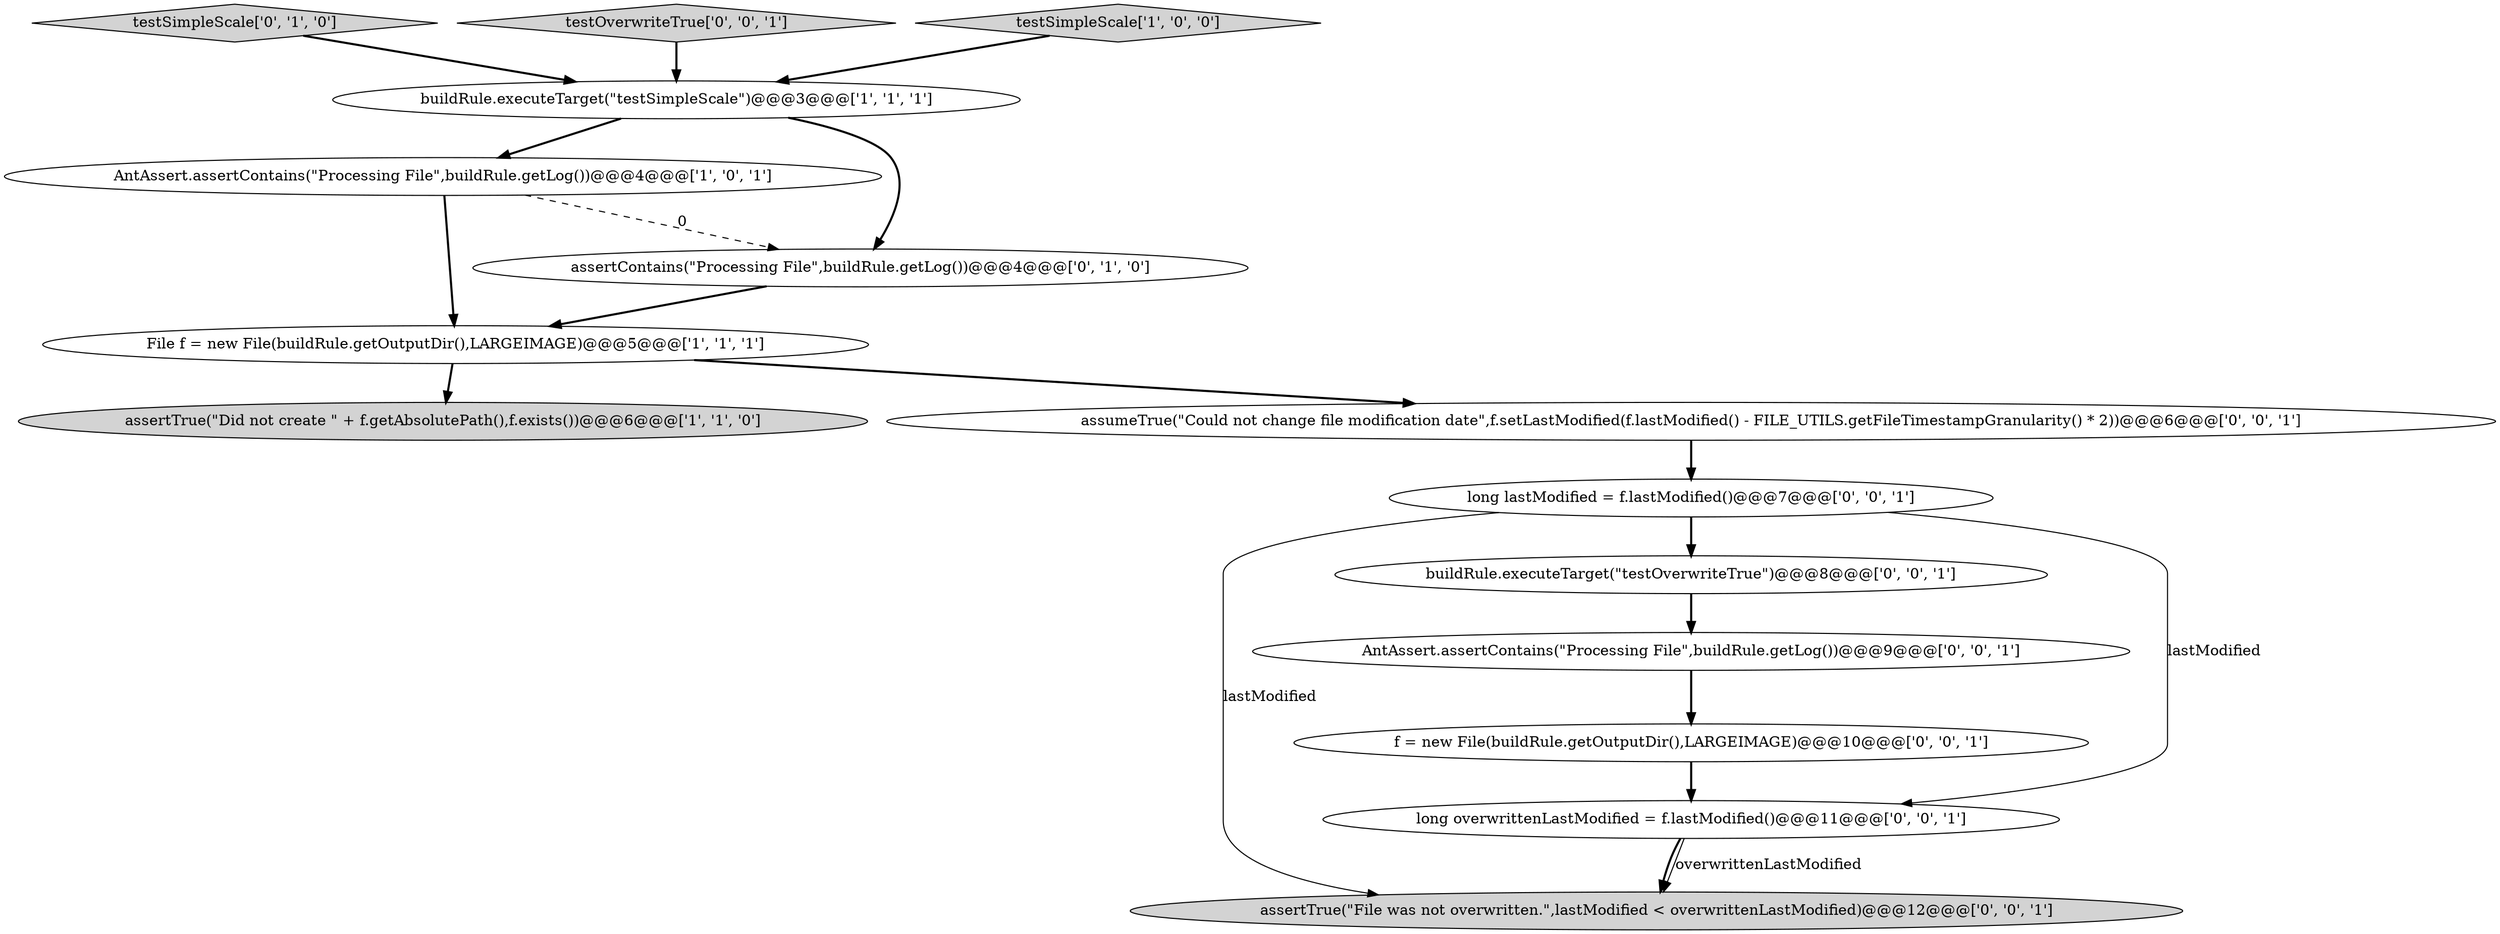 digraph {
7 [style = filled, label = "long lastModified = f.lastModified()@@@7@@@['0', '0', '1']", fillcolor = white, shape = ellipse image = "AAA0AAABBB3BBB"];
14 [style = filled, label = "assertTrue(\"File was not overwritten.\",lastModified < overwrittenLastModified)@@@12@@@['0', '0', '1']", fillcolor = lightgray, shape = ellipse image = "AAA0AAABBB3BBB"];
12 [style = filled, label = "buildRule.executeTarget(\"testOverwriteTrue\")@@@8@@@['0', '0', '1']", fillcolor = white, shape = ellipse image = "AAA0AAABBB3BBB"];
4 [style = filled, label = "assertTrue(\"Did not create \" + f.getAbsolutePath(),f.exists())@@@6@@@['1', '1', '0']", fillcolor = lightgray, shape = ellipse image = "AAA0AAABBB1BBB"];
2 [style = filled, label = "buildRule.executeTarget(\"testSimpleScale\")@@@3@@@['1', '1', '1']", fillcolor = white, shape = ellipse image = "AAA0AAABBB1BBB"];
5 [style = filled, label = "testSimpleScale['0', '1', '0']", fillcolor = lightgray, shape = diamond image = "AAA0AAABBB2BBB"];
1 [style = filled, label = "File f = new File(buildRule.getOutputDir(),LARGEIMAGE)@@@5@@@['1', '1', '1']", fillcolor = white, shape = ellipse image = "AAA0AAABBB1BBB"];
9 [style = filled, label = "AntAssert.assertContains(\"Processing File\",buildRule.getLog())@@@9@@@['0', '0', '1']", fillcolor = white, shape = ellipse image = "AAA0AAABBB3BBB"];
11 [style = filled, label = "assumeTrue(\"Could not change file modification date\",f.setLastModified(f.lastModified() - FILE_UTILS.getFileTimestampGranularity() * 2))@@@6@@@['0', '0', '1']", fillcolor = white, shape = ellipse image = "AAA0AAABBB3BBB"];
8 [style = filled, label = "long overwrittenLastModified = f.lastModified()@@@11@@@['0', '0', '1']", fillcolor = white, shape = ellipse image = "AAA0AAABBB3BBB"];
13 [style = filled, label = "f = new File(buildRule.getOutputDir(),LARGEIMAGE)@@@10@@@['0', '0', '1']", fillcolor = white, shape = ellipse image = "AAA0AAABBB3BBB"];
10 [style = filled, label = "testOverwriteTrue['0', '0', '1']", fillcolor = lightgray, shape = diamond image = "AAA0AAABBB3BBB"];
0 [style = filled, label = "testSimpleScale['1', '0', '0']", fillcolor = lightgray, shape = diamond image = "AAA0AAABBB1BBB"];
3 [style = filled, label = "AntAssert.assertContains(\"Processing File\",buildRule.getLog())@@@4@@@['1', '0', '1']", fillcolor = white, shape = ellipse image = "AAA0AAABBB1BBB"];
6 [style = filled, label = "assertContains(\"Processing File\",buildRule.getLog())@@@4@@@['0', '1', '0']", fillcolor = white, shape = ellipse image = "AAA1AAABBB2BBB"];
2->6 [style = bold, label=""];
5->2 [style = bold, label=""];
12->9 [style = bold, label=""];
9->13 [style = bold, label=""];
3->6 [style = dashed, label="0"];
8->14 [style = bold, label=""];
7->12 [style = bold, label=""];
0->2 [style = bold, label=""];
13->8 [style = bold, label=""];
7->8 [style = solid, label="lastModified"];
10->2 [style = bold, label=""];
11->7 [style = bold, label=""];
8->14 [style = solid, label="overwrittenLastModified"];
6->1 [style = bold, label=""];
7->14 [style = solid, label="lastModified"];
3->1 [style = bold, label=""];
1->4 [style = bold, label=""];
2->3 [style = bold, label=""];
1->11 [style = bold, label=""];
}

